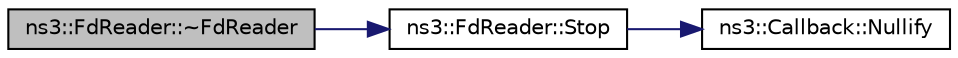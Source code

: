 digraph "ns3::FdReader::~FdReader"
{
  edge [fontname="Helvetica",fontsize="10",labelfontname="Helvetica",labelfontsize="10"];
  node [fontname="Helvetica",fontsize="10",shape=record];
  rankdir="LR";
  Node1 [label="ns3::FdReader::~FdReader",height=0.2,width=0.4,color="black", fillcolor="grey75", style="filled", fontcolor="black"];
  Node1 -> Node2 [color="midnightblue",fontsize="10",style="solid"];
  Node2 [label="ns3::FdReader::Stop",height=0.2,width=0.4,color="black", fillcolor="white", style="filled",URL="$d1/dcf/classns3_1_1FdReader.html#a0d30fe465fc06dc41a66a439e84f61b6"];
  Node2 -> Node3 [color="midnightblue",fontsize="10",style="solid"];
  Node3 [label="ns3::Callback::Nullify",height=0.2,width=0.4,color="black", fillcolor="white", style="filled",URL="$d1/d48/classns3_1_1Callback.html#ab24de4ac458fc5b1ac6f7a672c4c6cea"];
}

